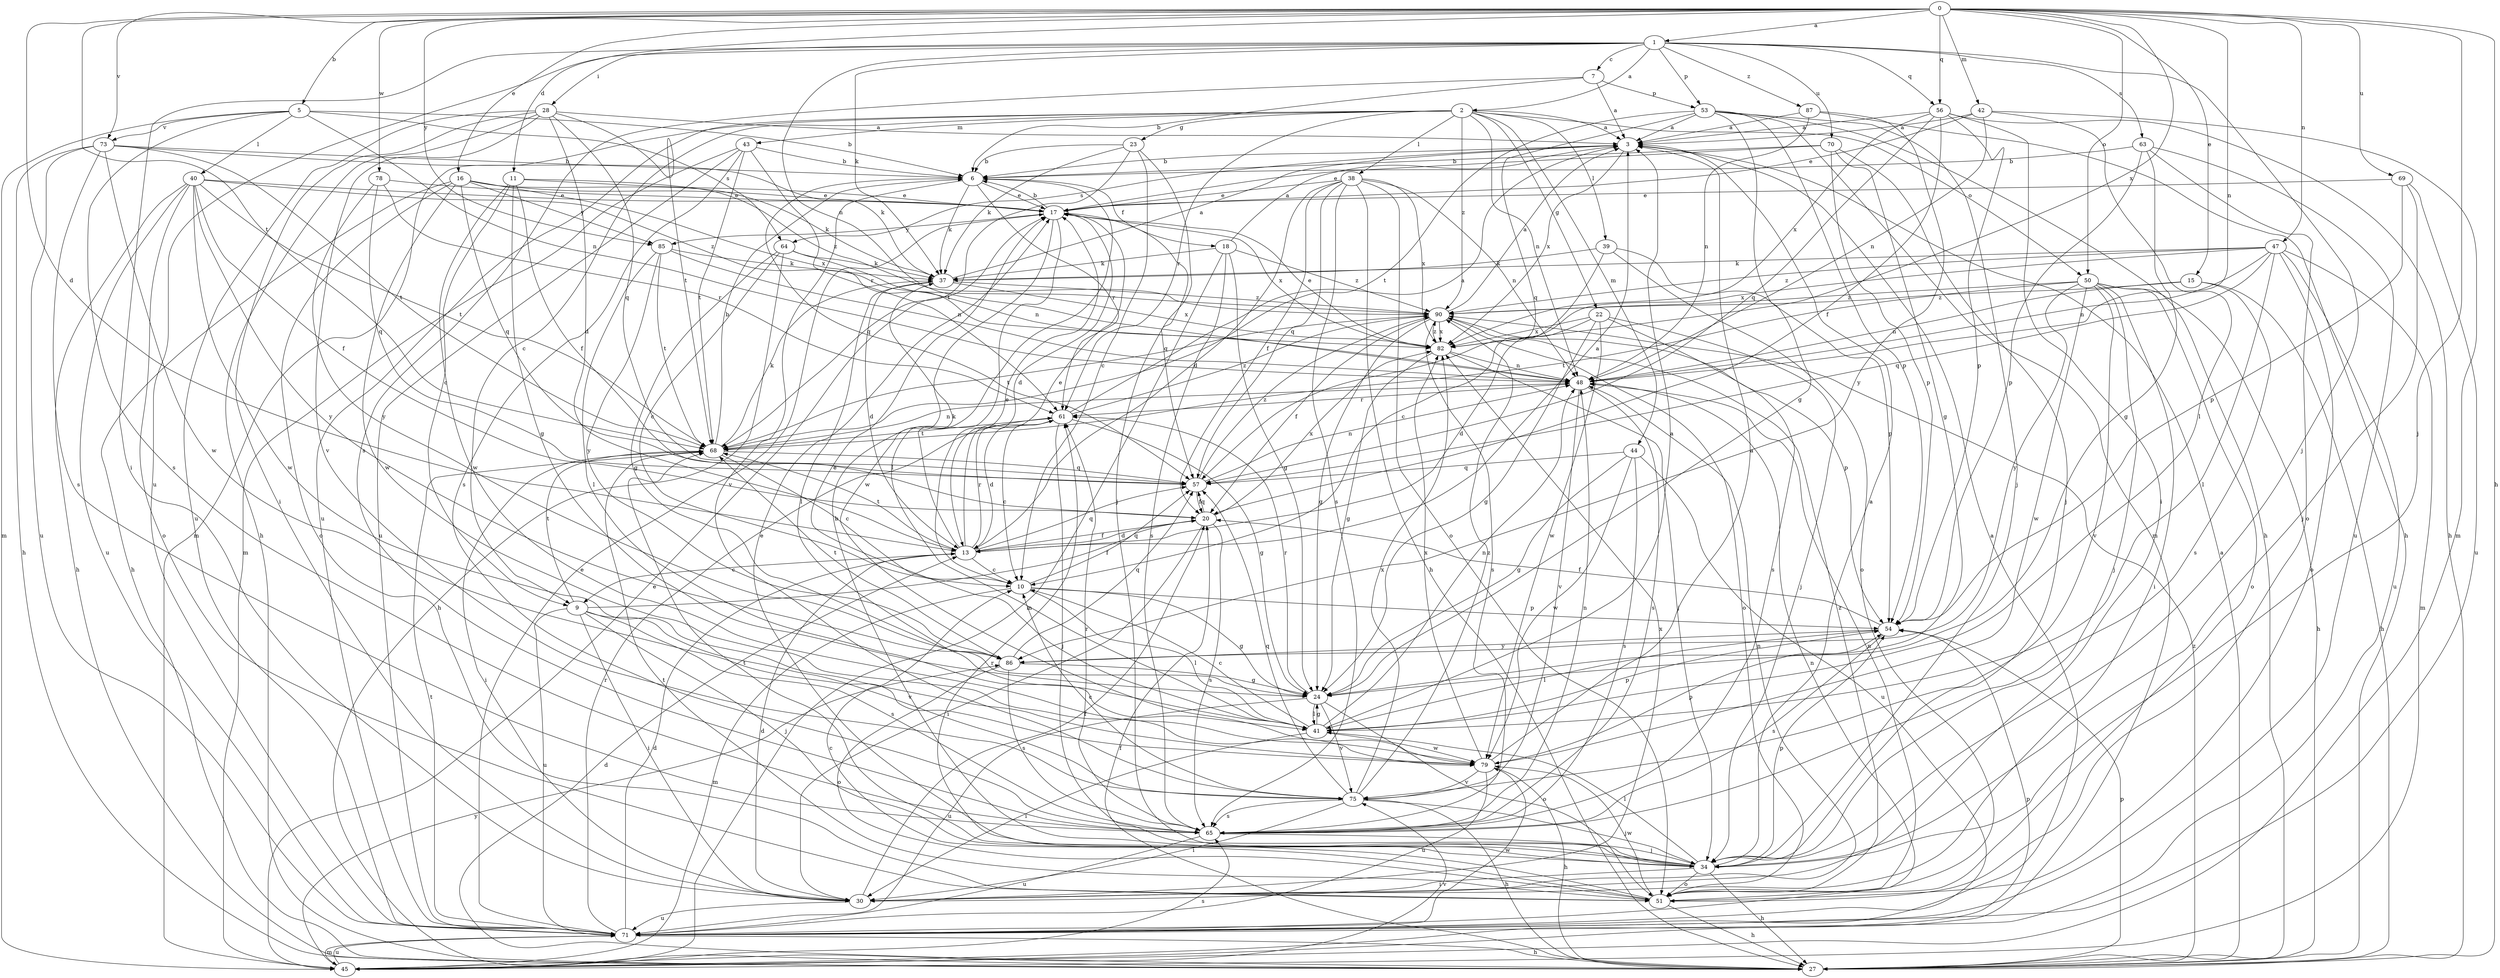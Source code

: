 strict digraph  {
0;
1;
2;
3;
5;
6;
7;
9;
10;
11;
13;
15;
16;
17;
18;
20;
22;
23;
24;
27;
28;
30;
34;
37;
38;
39;
40;
41;
42;
43;
44;
45;
47;
48;
50;
51;
53;
54;
56;
57;
61;
63;
64;
65;
68;
69;
70;
71;
73;
75;
78;
79;
82;
85;
86;
87;
90;
0 -> 1  [label=a];
0 -> 5  [label=b];
0 -> 11  [label=d];
0 -> 13  [label=d];
0 -> 15  [label=e];
0 -> 16  [label=e];
0 -> 27  [label=h];
0 -> 34  [label=j];
0 -> 42  [label=m];
0 -> 47  [label=n];
0 -> 48  [label=n];
0 -> 50  [label=o];
0 -> 56  [label=q];
0 -> 68  [label=t];
0 -> 69  [label=u];
0 -> 73  [label=v];
0 -> 78  [label=w];
0 -> 82  [label=x];
0 -> 85  [label=y];
1 -> 2  [label=a];
1 -> 7  [label=c];
1 -> 28  [label=i];
1 -> 30  [label=i];
1 -> 34  [label=j];
1 -> 37  [label=k];
1 -> 48  [label=n];
1 -> 53  [label=p];
1 -> 56  [label=q];
1 -> 63  [label=s];
1 -> 70  [label=u];
1 -> 71  [label=u];
1 -> 87  [label=z];
2 -> 3  [label=a];
2 -> 9  [label=c];
2 -> 22  [label=g];
2 -> 23  [label=g];
2 -> 38  [label=l];
2 -> 39  [label=l];
2 -> 43  [label=m];
2 -> 44  [label=m];
2 -> 45  [label=m];
2 -> 48  [label=n];
2 -> 50  [label=o];
2 -> 61  [label=r];
2 -> 71  [label=u];
2 -> 90  [label=z];
3 -> 6  [label=b];
3 -> 64  [label=s];
3 -> 82  [label=x];
5 -> 6  [label=b];
5 -> 40  [label=l];
5 -> 45  [label=m];
5 -> 48  [label=n];
5 -> 64  [label=s];
5 -> 65  [label=s];
5 -> 73  [label=v];
6 -> 17  [label=e];
6 -> 18  [label=f];
6 -> 37  [label=k];
6 -> 57  [label=q];
6 -> 61  [label=r];
6 -> 75  [label=v];
7 -> 3  [label=a];
7 -> 6  [label=b];
7 -> 53  [label=p];
7 -> 65  [label=s];
9 -> 20  [label=f];
9 -> 30  [label=i];
9 -> 34  [label=j];
9 -> 65  [label=s];
9 -> 68  [label=t];
9 -> 71  [label=u];
9 -> 75  [label=v];
10 -> 17  [label=e];
10 -> 24  [label=g];
10 -> 41  [label=l];
10 -> 45  [label=m];
10 -> 54  [label=p];
10 -> 57  [label=q];
11 -> 9  [label=c];
11 -> 17  [label=e];
11 -> 20  [label=f];
11 -> 24  [label=g];
11 -> 79  [label=w];
11 -> 90  [label=z];
13 -> 3  [label=a];
13 -> 9  [label=c];
13 -> 10  [label=c];
13 -> 17  [label=e];
13 -> 20  [label=f];
13 -> 37  [label=k];
13 -> 57  [label=q];
13 -> 61  [label=r];
13 -> 68  [label=t];
15 -> 27  [label=h];
15 -> 48  [label=n];
15 -> 65  [label=s];
15 -> 90  [label=z];
16 -> 17  [label=e];
16 -> 27  [label=h];
16 -> 37  [label=k];
16 -> 51  [label=o];
16 -> 57  [label=q];
16 -> 79  [label=w];
16 -> 82  [label=x];
16 -> 85  [label=y];
17 -> 6  [label=b];
17 -> 13  [label=d];
17 -> 41  [label=l];
17 -> 57  [label=q];
17 -> 79  [label=w];
17 -> 82  [label=x];
17 -> 85  [label=y];
18 -> 3  [label=a];
18 -> 24  [label=g];
18 -> 37  [label=k];
18 -> 45  [label=m];
18 -> 65  [label=s];
18 -> 90  [label=z];
20 -> 13  [label=d];
20 -> 30  [label=i];
20 -> 57  [label=q];
20 -> 65  [label=s];
20 -> 82  [label=x];
22 -> 13  [label=d];
22 -> 24  [label=g];
22 -> 34  [label=j];
22 -> 65  [label=s];
22 -> 79  [label=w];
22 -> 82  [label=x];
23 -> 6  [label=b];
23 -> 10  [label=c];
23 -> 34  [label=j];
23 -> 37  [label=k];
23 -> 68  [label=t];
24 -> 41  [label=l];
24 -> 51  [label=o];
24 -> 61  [label=r];
24 -> 71  [label=u];
24 -> 75  [label=v];
27 -> 3  [label=a];
27 -> 13  [label=d];
27 -> 20  [label=f];
27 -> 54  [label=p];
27 -> 90  [label=z];
28 -> 3  [label=a];
28 -> 13  [label=d];
28 -> 27  [label=h];
28 -> 30  [label=i];
28 -> 57  [label=q];
28 -> 68  [label=t];
28 -> 71  [label=u];
28 -> 75  [label=v];
30 -> 13  [label=d];
30 -> 20  [label=f];
30 -> 48  [label=n];
30 -> 71  [label=u];
30 -> 82  [label=x];
34 -> 3  [label=a];
34 -> 6  [label=b];
34 -> 17  [label=e];
34 -> 27  [label=h];
34 -> 30  [label=i];
34 -> 41  [label=l];
34 -> 51  [label=o];
34 -> 54  [label=p];
34 -> 68  [label=t];
37 -> 3  [label=a];
37 -> 13  [label=d];
37 -> 41  [label=l];
37 -> 82  [label=x];
37 -> 90  [label=z];
38 -> 13  [label=d];
38 -> 17  [label=e];
38 -> 20  [label=f];
38 -> 27  [label=h];
38 -> 48  [label=n];
38 -> 51  [label=o];
38 -> 57  [label=q];
38 -> 65  [label=s];
38 -> 82  [label=x];
39 -> 10  [label=c];
39 -> 37  [label=k];
39 -> 51  [label=o];
39 -> 54  [label=p];
40 -> 17  [label=e];
40 -> 20  [label=f];
40 -> 27  [label=h];
40 -> 51  [label=o];
40 -> 68  [label=t];
40 -> 71  [label=u];
40 -> 79  [label=w];
40 -> 86  [label=y];
40 -> 90  [label=z];
41 -> 3  [label=a];
41 -> 10  [label=c];
41 -> 17  [label=e];
41 -> 24  [label=g];
41 -> 30  [label=i];
41 -> 48  [label=n];
41 -> 54  [label=p];
41 -> 79  [label=w];
42 -> 3  [label=a];
42 -> 17  [label=e];
42 -> 41  [label=l];
42 -> 45  [label=m];
42 -> 48  [label=n];
43 -> 6  [label=b];
43 -> 45  [label=m];
43 -> 61  [label=r];
43 -> 65  [label=s];
43 -> 68  [label=t];
43 -> 71  [label=u];
44 -> 24  [label=g];
44 -> 57  [label=q];
44 -> 65  [label=s];
44 -> 71  [label=u];
44 -> 79  [label=w];
45 -> 17  [label=e];
45 -> 54  [label=p];
45 -> 65  [label=s];
45 -> 71  [label=u];
45 -> 75  [label=v];
45 -> 86  [label=y];
47 -> 37  [label=k];
47 -> 41  [label=l];
47 -> 45  [label=m];
47 -> 48  [label=n];
47 -> 51  [label=o];
47 -> 57  [label=q];
47 -> 71  [label=u];
47 -> 82  [label=x];
47 -> 90  [label=z];
48 -> 61  [label=r];
48 -> 65  [label=s];
48 -> 75  [label=v];
50 -> 27  [label=h];
50 -> 30  [label=i];
50 -> 34  [label=j];
50 -> 51  [label=o];
50 -> 68  [label=t];
50 -> 75  [label=v];
50 -> 79  [label=w];
50 -> 86  [label=y];
50 -> 90  [label=z];
51 -> 10  [label=c];
51 -> 27  [label=h];
51 -> 48  [label=n];
51 -> 61  [label=r];
51 -> 68  [label=t];
51 -> 79  [label=w];
51 -> 90  [label=z];
53 -> 3  [label=a];
53 -> 24  [label=g];
53 -> 27  [label=h];
53 -> 34  [label=j];
53 -> 45  [label=m];
53 -> 54  [label=p];
53 -> 57  [label=q];
53 -> 68  [label=t];
54 -> 20  [label=f];
54 -> 41  [label=l];
54 -> 65  [label=s];
54 -> 86  [label=y];
56 -> 3  [label=a];
56 -> 20  [label=f];
56 -> 27  [label=h];
56 -> 30  [label=i];
56 -> 54  [label=p];
56 -> 57  [label=q];
56 -> 82  [label=x];
57 -> 20  [label=f];
57 -> 48  [label=n];
57 -> 90  [label=z];
61 -> 3  [label=a];
61 -> 10  [label=c];
61 -> 13  [label=d];
61 -> 24  [label=g];
61 -> 34  [label=j];
61 -> 68  [label=t];
61 -> 90  [label=z];
63 -> 6  [label=b];
63 -> 24  [label=g];
63 -> 51  [label=o];
63 -> 54  [label=p];
63 -> 71  [label=u];
64 -> 10  [label=c];
64 -> 24  [label=g];
64 -> 27  [label=h];
64 -> 37  [label=k];
64 -> 48  [label=n];
65 -> 34  [label=j];
65 -> 48  [label=n];
65 -> 61  [label=r];
65 -> 71  [label=u];
68 -> 6  [label=b];
68 -> 10  [label=c];
68 -> 30  [label=i];
68 -> 37  [label=k];
68 -> 48  [label=n];
68 -> 57  [label=q];
69 -> 17  [label=e];
69 -> 34  [label=j];
69 -> 54  [label=p];
69 -> 71  [label=u];
70 -> 6  [label=b];
70 -> 17  [label=e];
70 -> 24  [label=g];
70 -> 34  [label=j];
70 -> 54  [label=p];
71 -> 3  [label=a];
71 -> 13  [label=d];
71 -> 17  [label=e];
71 -> 27  [label=h];
71 -> 45  [label=m];
71 -> 48  [label=n];
71 -> 61  [label=r];
71 -> 68  [label=t];
71 -> 79  [label=w];
73 -> 6  [label=b];
73 -> 27  [label=h];
73 -> 37  [label=k];
73 -> 65  [label=s];
73 -> 68  [label=t];
73 -> 71  [label=u];
73 -> 79  [label=w];
75 -> 10  [label=c];
75 -> 27  [label=h];
75 -> 30  [label=i];
75 -> 34  [label=j];
75 -> 57  [label=q];
75 -> 65  [label=s];
75 -> 82  [label=x];
75 -> 90  [label=z];
78 -> 17  [label=e];
78 -> 57  [label=q];
78 -> 61  [label=r];
78 -> 86  [label=y];
79 -> 3  [label=a];
79 -> 27  [label=h];
79 -> 54  [label=p];
79 -> 71  [label=u];
79 -> 75  [label=v];
79 -> 82  [label=x];
82 -> 17  [label=e];
82 -> 24  [label=g];
82 -> 34  [label=j];
82 -> 48  [label=n];
82 -> 90  [label=z];
85 -> 37  [label=k];
85 -> 41  [label=l];
85 -> 48  [label=n];
85 -> 68  [label=t];
85 -> 86  [label=y];
86 -> 24  [label=g];
86 -> 51  [label=o];
86 -> 57  [label=q];
86 -> 65  [label=s];
86 -> 68  [label=t];
87 -> 3  [label=a];
87 -> 27  [label=h];
87 -> 48  [label=n];
87 -> 86  [label=y];
90 -> 3  [label=a];
90 -> 20  [label=f];
90 -> 24  [label=g];
90 -> 51  [label=o];
90 -> 54  [label=p];
90 -> 65  [label=s];
90 -> 68  [label=t];
90 -> 82  [label=x];
}
